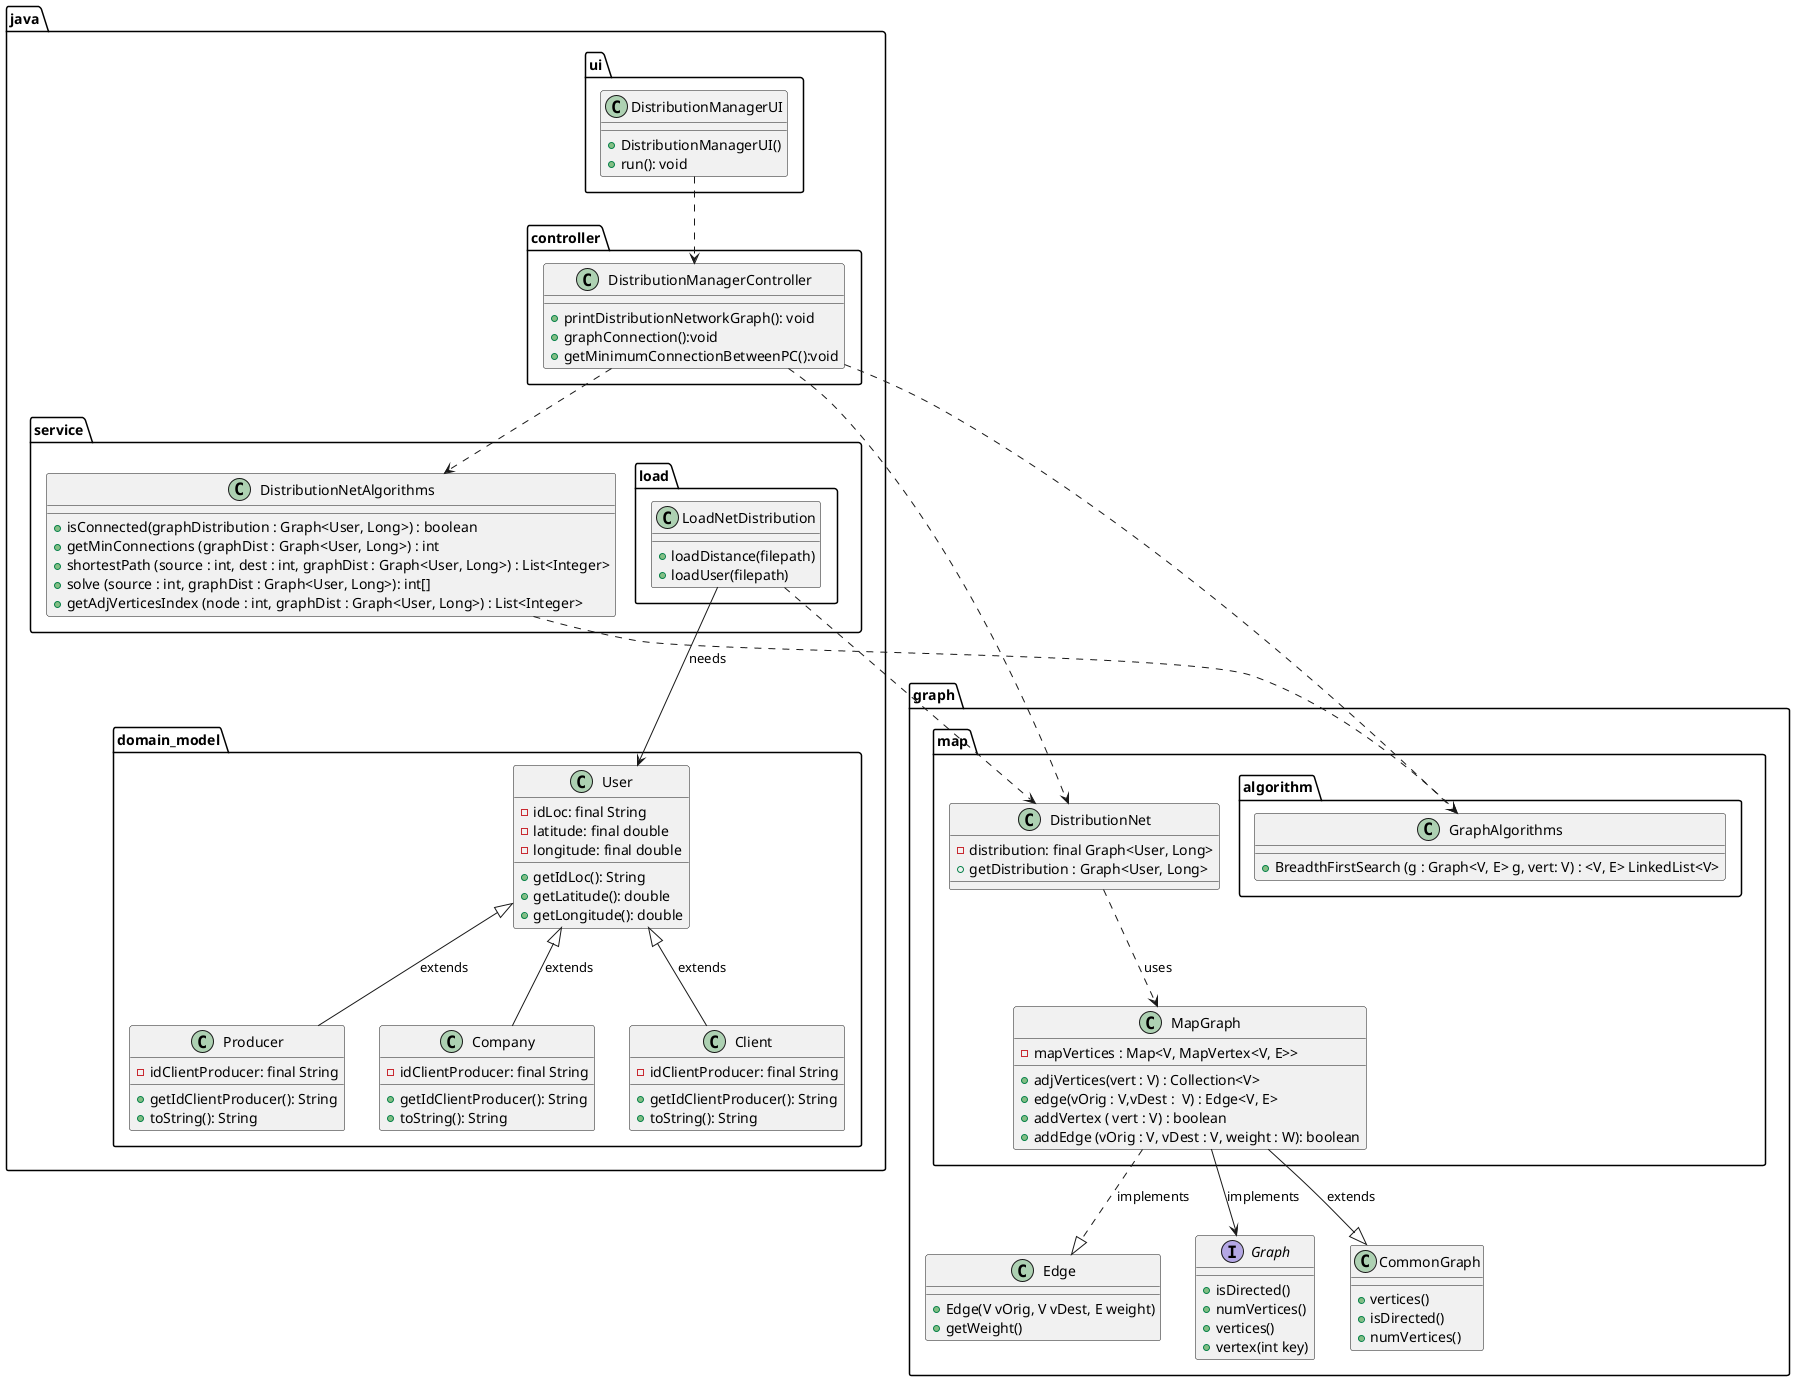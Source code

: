 @startuml
'https://plantuml.com/class-diagram
package java <<Folder>>{


package service <<Folder>>{
package load <<Folder>>{
class LoadNetDistribution{
+loadDistance(filepath)
+loadUser(filepath)
}
}
class DistributionNetAlgorithms{
+ isConnected(graphDistribution : Graph<User, Long>) : boolean
+ getMinConnections (graphDist : Graph<User, Long>) : int
+ shortestPath (source : int, dest : int, graphDist : Graph<User, Long>) : List<Integer>
+ solve (source : int, graphDist : Graph<User, Long>): int[]
+ getAdjVerticesIndex (node : int, graphDist : Graph<User, Long>) : List<Integer>
}
}


package controller <<Folder>> {
class DistributionManagerController{
+printDistributionNetworkGraph(): void
+graphConnection():void
+getMinimumConnectionBetweenPC():void
}

}

package ui <<Folder>> {
class DistributionManagerUI{
+DistributionManagerUI()
+run(): void
}


}
package domain_model <<Folder>> {

class User{
-idLoc: final String
-latitude: final double
-longitude: final double

+getIdLoc(): String
+getLatitude(): double
+getLongitude(): double

}
class Company{
 -idClientProducer: final String

 +getIdClientProducer(): String
 +toString(): String
}
class Client{
 -idClientProducer: final String

 +getIdClientProducer(): String
 +toString(): String
}

class Producer{
 -idClientProducer: final String

 +getIdClientProducer(): String
 +toString(): String
}

}

}

package graph <<Folder>> {
package map <<Folder>> {
class MapGraph{
- mapVertices : Map<V, MapVertex<V, E>>
+ adjVertices(vert : V) : Collection<V>
+ edge(vOrig : V,vDest :  V) : Edge<V, E>
+ addVertex ( vert : V) : boolean
+ addEdge (vOrig : V, vDest : V, weight : W): boolean

}
class DistributionNet{
 -distribution: final Graph<User, Long>
 +getDistribution : Graph<User, Long>

}
package algorithm <<Folder>> {
class GraphAlgorithms{
+ BreadthFirstSearch (g : Graph<V, E> g, vert: V) : <V, E> LinkedList<V>
}
}
}



class Edge{
+Edge(V vOrig, V vDest, E weight)
+getWeight()
}

Interface Graph{
+isDirected()
+numVertices()
+vertices()
+vertex(int key)
}



class CommonGraph{
+vertices()
+isDirected()
+numVertices()
}
}


DistributionManagerUI ..> DistributionManagerController

DistributionManagerController ..> GraphAlgorithms
DistributionManagerController ..> DistributionNet
DistributionManagerController ..> DistributionNetAlgorithms

LoadNetDistribution -->  User:  needs
LoadNetDistribution ..> DistributionNet


User <|--  Company: extends
User <|-- Client: extends
User <|-- Producer: extends

DistributionNet ..> MapGraph: uses
DistributionNetAlgorithms ..> GraphAlgorithms

MapGraph --> Graph : implements
MapGraph --|> CommonGraph : extends
MapGraph ..|> Edge : implements


@enduml